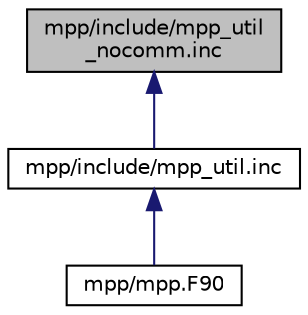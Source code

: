 digraph "mpp/include/mpp_util_nocomm.inc"
{
 // INTERACTIVE_SVG=YES
 // LATEX_PDF_SIZE
  edge [fontname="Helvetica",fontsize="10",labelfontname="Helvetica",labelfontsize="10"];
  node [fontname="Helvetica",fontsize="10",shape=record];
  Node1 [label="mpp/include/mpp_util\l_nocomm.inc",height=0.2,width=0.4,color="black", fillcolor="grey75", style="filled", fontcolor="black",tooltip="Utility routines for parallelization, non-mpi version."];
  Node1 -> Node2 [dir="back",color="midnightblue",fontsize="10",style="solid",fontname="Helvetica"];
  Node2 [label="mpp/include/mpp_util.inc",height=0.2,width=0.4,color="black", fillcolor="white", style="filled",URL="$mpp__util_8inc.html",tooltip="General utility functions for use in mpp_mod."];
  Node2 -> Node3 [dir="back",color="midnightblue",fontsize="10",style="solid",fontname="Helvetica"];
  Node3 [label="mpp/mpp.F90",height=0.2,width=0.4,color="black", fillcolor="white", style="filled",URL="$mpp_8F90.html",tooltip="File for mpp_mod."];
}
